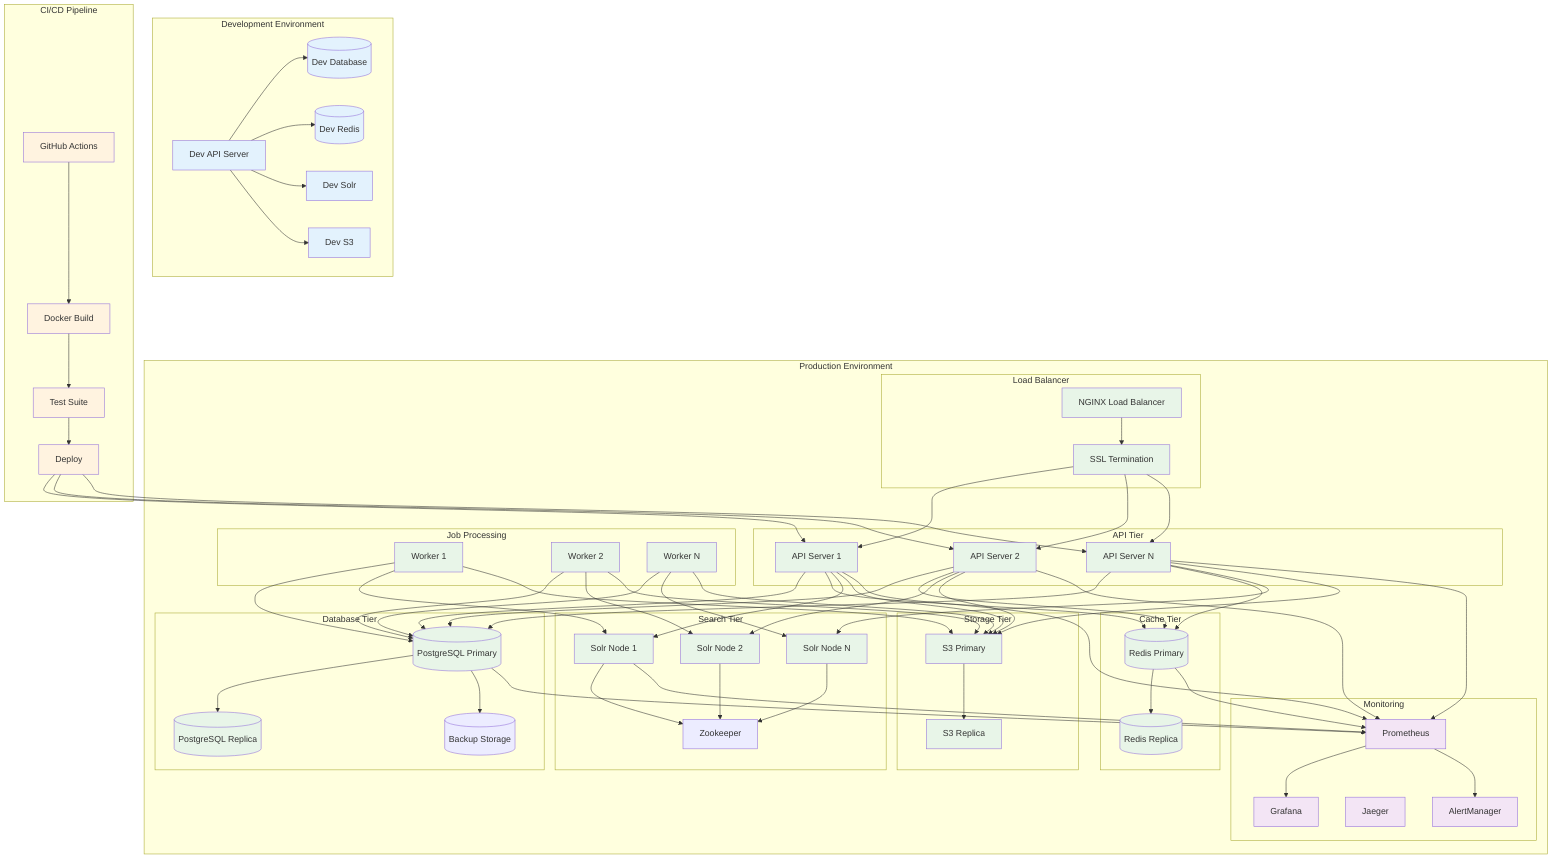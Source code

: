 graph TB
    subgraph "Production Environment"
        subgraph "Load Balancer"
            LB[NGINX Load Balancer]
            SSL[SSL Termination]
        end

        subgraph "API Tier"
            API1[API Server 1]
            API2[API Server 2]
            API3[API Server N]
        end

        subgraph "Database Tier"
            DB_PRIMARY[(PostgreSQL Primary)]
            DB_REPLICA[(PostgreSQL Replica)]
            DB_BACKUP[(Backup Storage)]
        end

        subgraph "Cache Tier"
            REDIS1[(Redis Primary)]
            REDIS2[(Redis Replica)]
        end

        subgraph "Search Tier"
            SOLR1[Solr Node 1]
            SOLR2[Solr Node 2]
            SOLR3[Solr Node N]
            ZK[Zookeeper]
        end

        subgraph "Storage Tier"
            S3_PRIMARY[S3 Primary]
            S3_REPLICA[S3 Replica]
        end

        subgraph "Job Processing"
            WORKER1[Worker 1]
            WORKER2[Worker 2]
            WORKER3[Worker N]
        end

        subgraph "Monitoring"
            PROMETHEUS[Prometheus]
            GRAFANA[Grafana]
            JAEGER[Jaeger]
            ALERTMANAGER[AlertManager]
        end
    end

    subgraph "Development Environment"
        DEV_API[Dev API Server]
        DEV_DB[(Dev Database)]
        DEV_REDIS[(Dev Redis)]
        DEV_SOLR[Dev Solr]
        DEV_S3[Dev S3]
    end

    subgraph "CI/CD Pipeline"
        GITHUB[GitHub Actions]
        BUILD[Docker Build]
        TEST[Test Suite]
        DEPLOY[Deploy]
    end

    %% Production connections
    LB --> SSL
    SSL --> API1
    SSL --> API2
    SSL --> API3

    API1 --> DB_PRIMARY
    API2 --> DB_PRIMARY
    API3 --> DB_PRIMARY

    DB_PRIMARY --> DB_REPLICA
    DB_PRIMARY --> DB_BACKUP

    API1 --> REDIS1
    API2 --> REDIS1
    API3 --> REDIS1

    REDIS1 --> REDIS2

    API1 --> SOLR1
    API2 --> SOLR2
    API3 --> SOLR3

    SOLR1 --> ZK
    SOLR2 --> ZK
    SOLR3 --> ZK

    API1 --> S3_PRIMARY
    API2 --> S3_PRIMARY
    API3 --> S3_PRIMARY

    S3_PRIMARY --> S3_REPLICA

    WORKER1 --> DB_PRIMARY
    WORKER2 --> DB_PRIMARY
    WORKER3 --> DB_PRIMARY

    WORKER1 --> SOLR1
    WORKER2 --> SOLR2
    WORKER3 --> SOLR3

    WORKER1 --> S3_PRIMARY
    WORKER2 --> S3_PRIMARY
    WORKER3 --> S3_PRIMARY

    %% Monitoring connections
    API1 --> PROMETHEUS
    API2 --> PROMETHEUS
    API3 --> PROMETHEUS
    DB_PRIMARY --> PROMETHEUS
    REDIS1 --> PROMETHEUS
    SOLR1 --> PROMETHEUS

    PROMETHEUS --> GRAFANA
    PROMETHEUS --> ALERTMANAGER

    %% CI/CD connections
    GITHUB --> BUILD
    BUILD --> TEST
    TEST --> DEPLOY
    DEPLOY --> API1
    DEPLOY --> API2
    DEPLOY --> API3

    %% Development connections
    DEV_API --> DEV_DB
    DEV_API --> DEV_REDIS
    DEV_API --> DEV_SOLR
    DEV_API --> DEV_S3

    %% Styling
    classDef prodClass fill:#e8f5e8
    classDef devClass fill:#e3f2fd
    classDef cicdClass fill:#fff3e0
    classDef monitorClass fill:#f3e5f5

    class LB,SSL,API1,API2,API3,DB_PRIMARY,DB_REPLICA,REDIS1,REDIS2,SOLR1,SOLR2,SOLR3,S3_PRIMARY,S3_REPLICA,WORKER1,WORKER2,WORKER3 prodClass
    class DEV_API,DEV_DB,DEV_REDIS,DEV_SOLR,DEV_S3 devClass
    class GITHUB,BUILD,TEST,DEPLOY cicdClass
    class PROMETHEUS,GRAFANA,JAEGER,ALERTMANAGER monitorClass